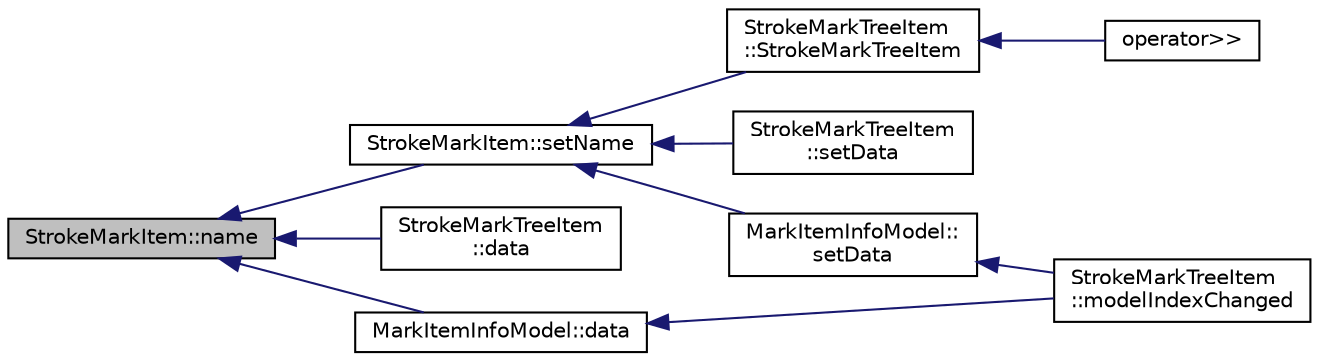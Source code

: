 digraph "StrokeMarkItem::name"
{
  edge [fontname="Helvetica",fontsize="10",labelfontname="Helvetica",labelfontsize="10"];
  node [fontname="Helvetica",fontsize="10",shape=record];
  rankdir="LR";
  Node30 [label="StrokeMarkItem::name",height=0.2,width=0.4,color="black", fillcolor="grey75", style="filled", fontcolor="black"];
  Node30 -> Node31 [dir="back",color="midnightblue",fontsize="10",style="solid",fontname="Helvetica"];
  Node31 [label="StrokeMarkItem::setName",height=0.2,width=0.4,color="black", fillcolor="white", style="filled",URL="$class_stroke_mark_item.html#a28b069b6e22d7f71aa3c53c0b284b227"];
  Node31 -> Node32 [dir="back",color="midnightblue",fontsize="10",style="solid",fontname="Helvetica"];
  Node32 [label="StrokeMarkTreeItem\l::StrokeMarkTreeItem",height=0.2,width=0.4,color="black", fillcolor="white", style="filled",URL="$class_stroke_mark_tree_item.html#a048deb53ecb914ae3744c58d04e5f481"];
  Node32 -> Node33 [dir="back",color="midnightblue",fontsize="10",style="solid",fontname="Helvetica"];
  Node33 [label="operator\>\>",height=0.2,width=0.4,color="black", fillcolor="white", style="filled",URL="$marktreeitem_8cpp.html#a42408b602c7afd582f1e0ee4c2687b65"];
  Node31 -> Node34 [dir="back",color="midnightblue",fontsize="10",style="solid",fontname="Helvetica"];
  Node34 [label="StrokeMarkTreeItem\l::setData",height=0.2,width=0.4,color="black", fillcolor="white", style="filled",URL="$class_stroke_mark_tree_item.html#afd6157e6afd7081c49435d59923bd21c"];
  Node31 -> Node35 [dir="back",color="midnightblue",fontsize="10",style="solid",fontname="Helvetica"];
  Node35 [label="MarkItemInfoModel::\lsetData",height=0.2,width=0.4,color="black", fillcolor="white", style="filled",URL="$class_mark_item_info_model.html#a999bb8769e54b671be6f669308e6bf3e"];
  Node35 -> Node36 [dir="back",color="midnightblue",fontsize="10",style="solid",fontname="Helvetica"];
  Node36 [label="StrokeMarkTreeItem\l::modelIndexChanged",height=0.2,width=0.4,color="black", fillcolor="white", style="filled",URL="$class_stroke_mark_tree_item.html#a9b99f4fbcd73531b7f70b12ce930fff0"];
  Node30 -> Node37 [dir="back",color="midnightblue",fontsize="10",style="solid",fontname="Helvetica"];
  Node37 [label="StrokeMarkTreeItem\l::data",height=0.2,width=0.4,color="black", fillcolor="white", style="filled",URL="$class_stroke_mark_tree_item.html#ac1f21b0b743cafbeb63938e33af688f7"];
  Node30 -> Node38 [dir="back",color="midnightblue",fontsize="10",style="solid",fontname="Helvetica"];
  Node38 [label="MarkItemInfoModel::data",height=0.2,width=0.4,color="black", fillcolor="white", style="filled",URL="$class_mark_item_info_model.html#a24b51b0bb77f90e7d206fbcbe9518608",tooltip="Returns the data located in index. "];
  Node38 -> Node36 [dir="back",color="midnightblue",fontsize="10",style="solid",fontname="Helvetica"];
}
